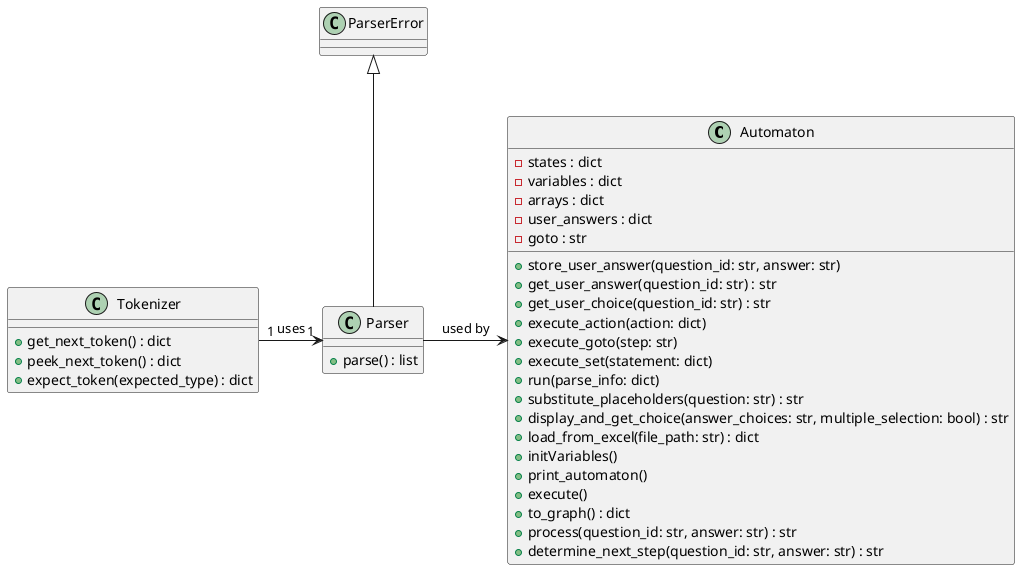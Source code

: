 @startuml
class Automaton {
    - states : dict
    - variables : dict
    - arrays : dict
    - user_answers : dict
    - goto : str

    + store_user_answer(question_id: str, answer: str)
    + get_user_answer(question_id: str) : str
    + get_user_choice(question_id: str) : str
    + execute_action(action: dict)
    + execute_goto(step: str)
    + execute_set(statement: dict)
    + run(parse_info: dict)
    + substitute_placeholders(question: str) : str
    + display_and_get_choice(answer_choices: str, multiple_selection: bool) : str
    + load_from_excel(file_path: str) : dict
    + initVariables()
    + print_automaton()
    + execute()
    + to_graph() : dict
    + process(question_id: str, answer: str) : str
    + determine_next_step(question_id: str, answer: str) : str
}

class Tokenizer {
    + get_next_token() : dict
    + peek_next_token() : dict
    + expect_token(expected_type) : dict
}

class Parser {
    + parse() : list
}

class ParserError {
}

ParserError <|-- Parser
Tokenizer "1" -right-> "1" Parser : uses
Parser -right-> Automaton : used by
@enduml